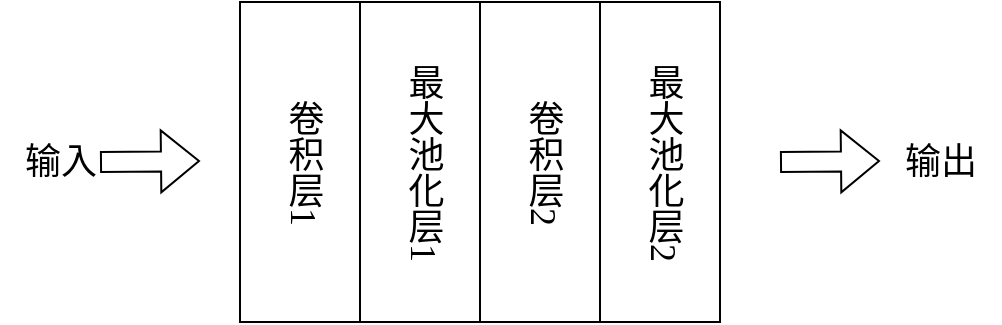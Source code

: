 <mxfile version="28.0.7">
  <diagram name="第 1 页" id="4VUJwz9B8bYhUzNE-3aw">
    <mxGraphModel dx="1213" dy="673" grid="1" gridSize="10" guides="1" tooltips="1" connect="1" arrows="1" fold="1" page="1" pageScale="1" pageWidth="827" pageHeight="1169" math="0" shadow="0">
      <root>
        <mxCell id="0" />
        <mxCell id="1" parent="0" />
        <mxCell id="FZFPmuW_bYs7ONxWmxmd-1" value="&lt;font style=&quot;font-size: 18px;&quot; face=&quot;SimSun&quot;&gt;卷积层1&lt;/font&gt;" style="rounded=0;whiteSpace=wrap;html=1;textDirection=vertical-lr;" parent="1" vertex="1">
          <mxGeometry x="170" y="200" width="60" height="160" as="geometry" />
        </mxCell>
        <mxCell id="FZFPmuW_bYs7ONxWmxmd-2" value="&lt;font face=&quot;SimSun&quot;&gt;&lt;span style=&quot;font-size: 18px;&quot;&gt;最大池化层1&lt;/span&gt;&lt;/font&gt;" style="rounded=0;whiteSpace=wrap;html=1;textDirection=vertical-lr;" parent="1" vertex="1">
          <mxGeometry x="230" y="200" width="60" height="160" as="geometry" />
        </mxCell>
        <mxCell id="FZFPmuW_bYs7ONxWmxmd-3" value="&lt;font style=&quot;font-size: 18px;&quot; face=&quot;SimSun&quot;&gt;卷积层2&lt;/font&gt;" style="rounded=0;whiteSpace=wrap;html=1;textDirection=vertical-lr;" parent="1" vertex="1">
          <mxGeometry x="290" y="200" width="60" height="160" as="geometry" />
        </mxCell>
        <mxCell id="FZFPmuW_bYs7ONxWmxmd-4" value="&lt;font face=&quot;SimSun&quot;&gt;&lt;span style=&quot;font-size: 18px;&quot;&gt;最大池化层2&lt;/span&gt;&lt;/font&gt;" style="rounded=0;whiteSpace=wrap;html=1;textDirection=vertical-lr;" parent="1" vertex="1">
          <mxGeometry x="350" y="200" width="60" height="160" as="geometry" />
        </mxCell>
        <mxCell id="FZFPmuW_bYs7ONxWmxmd-21" value="" style="shape=flexArrow;endArrow=classic;html=1;rounded=0;" parent="1" edge="1">
          <mxGeometry width="50" height="50" relative="1" as="geometry">
            <mxPoint x="100" y="280" as="sourcePoint" />
            <mxPoint x="150" y="279.5" as="targetPoint" />
          </mxGeometry>
        </mxCell>
        <mxCell id="FZFPmuW_bYs7ONxWmxmd-22" value="&lt;font face=&quot;SimSun&quot; style=&quot;font-size: 18px;&quot;&gt;输入&lt;/font&gt;" style="text;html=1;align=center;verticalAlign=middle;resizable=0;points=[];autosize=1;strokeColor=none;fillColor=none;" parent="1" vertex="1">
          <mxGeometry x="50" y="260" width="60" height="40" as="geometry" />
        </mxCell>
        <mxCell id="FZFPmuW_bYs7ONxWmxmd-25" value="" style="shape=flexArrow;endArrow=classic;html=1;rounded=0;" parent="1" edge="1">
          <mxGeometry width="50" height="50" relative="1" as="geometry">
            <mxPoint x="440" y="280" as="sourcePoint" />
            <mxPoint x="490" y="279.5" as="targetPoint" />
          </mxGeometry>
        </mxCell>
        <mxCell id="FZFPmuW_bYs7ONxWmxmd-26" value="&lt;font face=&quot;SimSun&quot; style=&quot;font-size: 18px;&quot;&gt;输出&lt;/font&gt;" style="text;html=1;align=center;verticalAlign=middle;resizable=0;points=[];autosize=1;strokeColor=none;fillColor=none;" parent="1" vertex="1">
          <mxGeometry x="490" y="260" width="60" height="40" as="geometry" />
        </mxCell>
      </root>
    </mxGraphModel>
  </diagram>
</mxfile>
